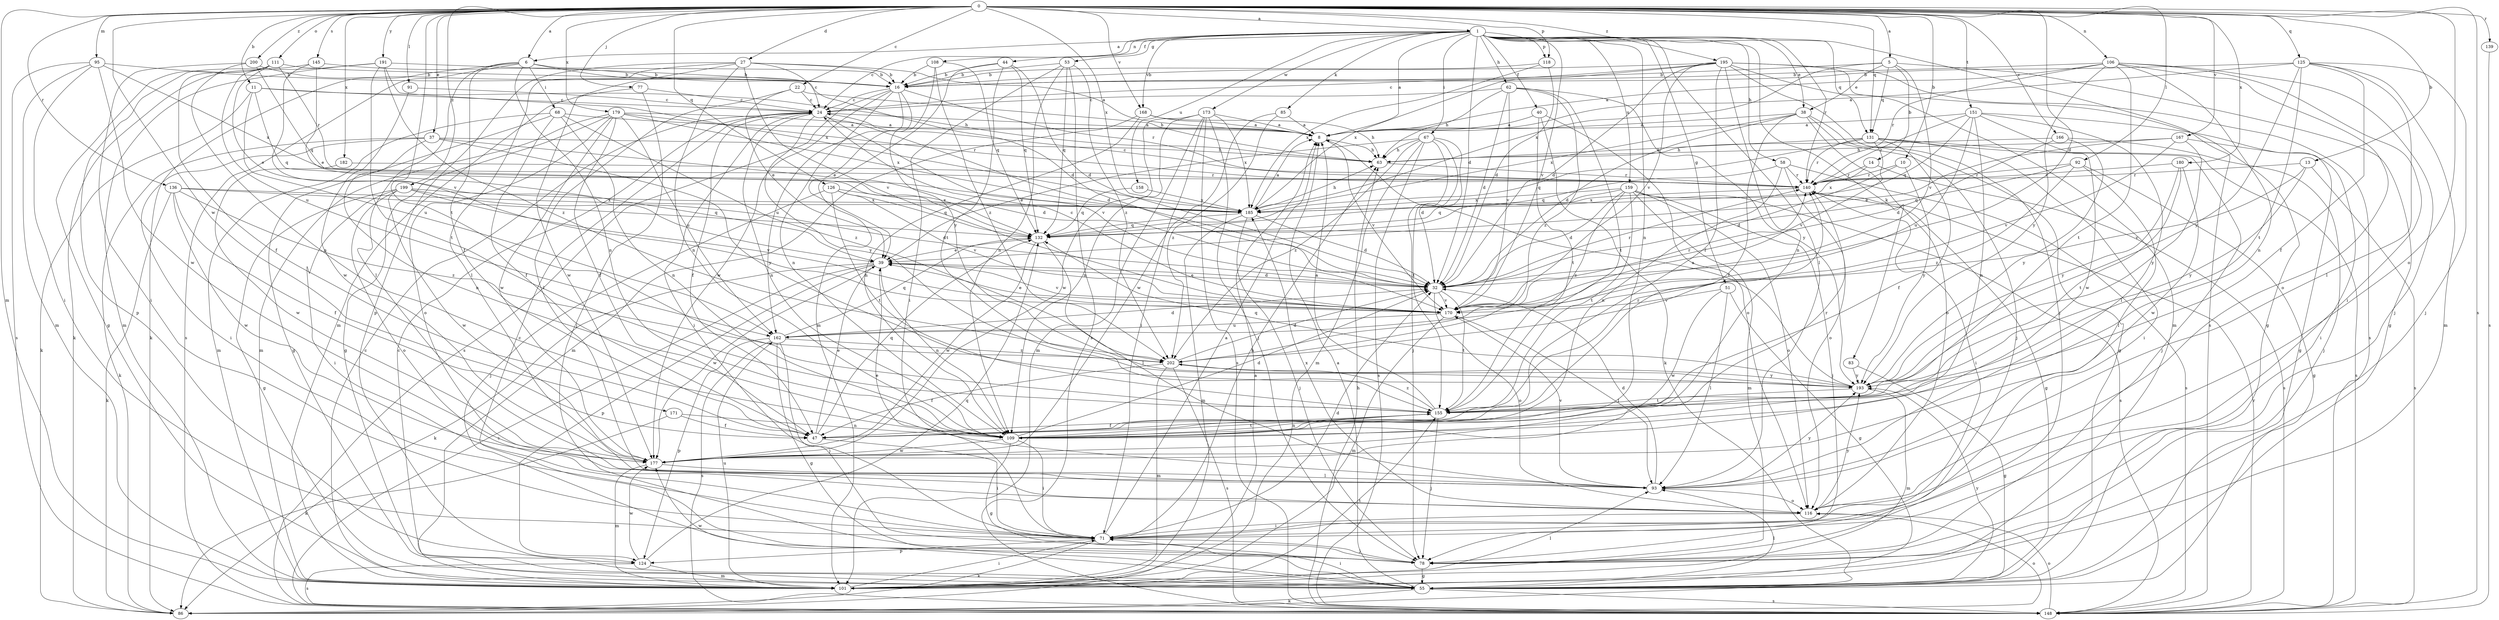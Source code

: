 strict digraph  {
0;
1;
5;
6;
8;
10;
11;
13;
14;
16;
22;
24;
27;
32;
37;
38;
39;
40;
44;
47;
51;
53;
55;
58;
62;
63;
67;
68;
71;
77;
78;
83;
85;
86;
91;
92;
93;
95;
101;
106;
108;
109;
111;
116;
118;
124;
125;
126;
131;
132;
136;
139;
140;
145;
148;
151;
155;
158;
159;
162;
166;
167;
168;
170;
171;
173;
177;
179;
180;
182;
185;
191;
193;
195;
199;
200;
202;
0 -> 1  [label=a];
0 -> 5  [label=a];
0 -> 6  [label=a];
0 -> 10  [label=b];
0 -> 11  [label=b];
0 -> 13  [label=b];
0 -> 22  [label=c];
0 -> 27  [label=d];
0 -> 32  [label=d];
0 -> 37  [label=e];
0 -> 77  [label=j];
0 -> 91  [label=l];
0 -> 92  [label=l];
0 -> 95  [label=m];
0 -> 101  [label=m];
0 -> 106  [label=n];
0 -> 111  [label=o];
0 -> 116  [label=o];
0 -> 118  [label=p];
0 -> 125  [label=q];
0 -> 126  [label=q];
0 -> 131  [label=q];
0 -> 136  [label=r];
0 -> 139  [label=r];
0 -> 145  [label=s];
0 -> 148  [label=s];
0 -> 151  [label=t];
0 -> 155  [label=t];
0 -> 166  [label=v];
0 -> 167  [label=v];
0 -> 168  [label=v];
0 -> 171  [label=w];
0 -> 179  [label=x];
0 -> 180  [label=x];
0 -> 182  [label=x];
0 -> 185  [label=x];
0 -> 191  [label=y];
0 -> 195  [label=z];
0 -> 199  [label=z];
0 -> 200  [label=z];
1 -> 6  [label=a];
1 -> 8  [label=a];
1 -> 24  [label=c];
1 -> 32  [label=d];
1 -> 38  [label=e];
1 -> 40  [label=f];
1 -> 44  [label=f];
1 -> 51  [label=g];
1 -> 53  [label=g];
1 -> 58  [label=h];
1 -> 62  [label=h];
1 -> 67  [label=i];
1 -> 83  [label=k];
1 -> 85  [label=k];
1 -> 93  [label=l];
1 -> 108  [label=n];
1 -> 109  [label=n];
1 -> 118  [label=p];
1 -> 131  [label=q];
1 -> 140  [label=r];
1 -> 148  [label=s];
1 -> 158  [label=u];
1 -> 159  [label=u];
1 -> 168  [label=v];
1 -> 170  [label=v];
1 -> 173  [label=w];
5 -> 14  [label=b];
5 -> 16  [label=b];
5 -> 38  [label=e];
5 -> 55  [label=g];
5 -> 131  [label=q];
5 -> 170  [label=v];
5 -> 185  [label=x];
6 -> 16  [label=b];
6 -> 32  [label=d];
6 -> 47  [label=f];
6 -> 68  [label=i];
6 -> 86  [label=k];
6 -> 93  [label=l];
6 -> 109  [label=n];
6 -> 148  [label=s];
8 -> 63  [label=h];
8 -> 170  [label=v];
10 -> 32  [label=d];
10 -> 140  [label=r];
10 -> 193  [label=y];
11 -> 24  [label=c];
11 -> 63  [label=h];
11 -> 86  [label=k];
11 -> 132  [label=q];
11 -> 162  [label=u];
13 -> 140  [label=r];
13 -> 148  [label=s];
13 -> 170  [label=v];
13 -> 193  [label=y];
14 -> 140  [label=r];
14 -> 148  [label=s];
14 -> 185  [label=x];
16 -> 24  [label=c];
16 -> 39  [label=e];
16 -> 109  [label=n];
16 -> 140  [label=r];
16 -> 148  [label=s];
16 -> 162  [label=u];
16 -> 177  [label=w];
22 -> 24  [label=c];
22 -> 39  [label=e];
22 -> 63  [label=h];
22 -> 93  [label=l];
24 -> 8  [label=a];
24 -> 32  [label=d];
24 -> 47  [label=f];
24 -> 71  [label=i];
24 -> 109  [label=n];
24 -> 170  [label=v];
24 -> 193  [label=y];
27 -> 8  [label=a];
27 -> 16  [label=b];
27 -> 24  [label=c];
27 -> 93  [label=l];
27 -> 101  [label=m];
27 -> 109  [label=n];
27 -> 124  [label=p];
27 -> 170  [label=v];
32 -> 39  [label=e];
32 -> 116  [label=o];
32 -> 140  [label=r];
32 -> 155  [label=t];
32 -> 170  [label=v];
37 -> 32  [label=d];
37 -> 63  [label=h];
37 -> 71  [label=i];
37 -> 86  [label=k];
37 -> 109  [label=n];
37 -> 193  [label=y];
38 -> 8  [label=a];
38 -> 32  [label=d];
38 -> 47  [label=f];
38 -> 55  [label=g];
38 -> 78  [label=j];
38 -> 116  [label=o];
38 -> 185  [label=x];
39 -> 32  [label=d];
39 -> 86  [label=k];
39 -> 109  [label=n];
39 -> 124  [label=p];
39 -> 148  [label=s];
39 -> 170  [label=v];
39 -> 177  [label=w];
40 -> 8  [label=a];
40 -> 86  [label=k];
40 -> 116  [label=o];
40 -> 155  [label=t];
44 -> 16  [label=b];
44 -> 32  [label=d];
44 -> 101  [label=m];
44 -> 132  [label=q];
44 -> 155  [label=t];
47 -> 39  [label=e];
47 -> 71  [label=i];
47 -> 132  [label=q];
51 -> 55  [label=g];
51 -> 93  [label=l];
51 -> 170  [label=v];
51 -> 177  [label=w];
53 -> 16  [label=b];
53 -> 71  [label=i];
53 -> 109  [label=n];
53 -> 132  [label=q];
53 -> 148  [label=s];
53 -> 202  [label=z];
55 -> 8  [label=a];
55 -> 24  [label=c];
55 -> 71  [label=i];
55 -> 86  [label=k];
55 -> 93  [label=l];
55 -> 148  [label=s];
55 -> 177  [label=w];
55 -> 193  [label=y];
58 -> 109  [label=n];
58 -> 116  [label=o];
58 -> 132  [label=q];
58 -> 140  [label=r];
58 -> 148  [label=s];
62 -> 24  [label=c];
62 -> 32  [label=d];
62 -> 63  [label=h];
62 -> 155  [label=t];
62 -> 170  [label=v];
62 -> 193  [label=y];
62 -> 202  [label=z];
63 -> 140  [label=r];
67 -> 32  [label=d];
67 -> 39  [label=e];
67 -> 63  [label=h];
67 -> 78  [label=j];
67 -> 101  [label=m];
67 -> 148  [label=s];
67 -> 155  [label=t];
67 -> 202  [label=z];
68 -> 8  [label=a];
68 -> 47  [label=f];
68 -> 55  [label=g];
68 -> 101  [label=m];
68 -> 109  [label=n];
68 -> 202  [label=z];
71 -> 8  [label=a];
71 -> 32  [label=d];
71 -> 63  [label=h];
71 -> 78  [label=j];
71 -> 86  [label=k];
71 -> 124  [label=p];
77 -> 24  [label=c];
77 -> 78  [label=j];
77 -> 177  [label=w];
78 -> 24  [label=c];
78 -> 55  [label=g];
83 -> 55  [label=g];
83 -> 193  [label=y];
85 -> 8  [label=a];
85 -> 177  [label=w];
85 -> 202  [label=z];
86 -> 8  [label=a];
86 -> 116  [label=o];
91 -> 24  [label=c];
91 -> 177  [label=w];
92 -> 55  [label=g];
92 -> 93  [label=l];
92 -> 132  [label=q];
92 -> 140  [label=r];
92 -> 202  [label=z];
93 -> 32  [label=d];
93 -> 39  [label=e];
93 -> 116  [label=o];
93 -> 170  [label=v];
93 -> 193  [label=y];
95 -> 16  [label=b];
95 -> 71  [label=i];
95 -> 101  [label=m];
95 -> 148  [label=s];
95 -> 177  [label=w];
95 -> 185  [label=x];
101 -> 24  [label=c];
101 -> 71  [label=i];
101 -> 93  [label=l];
101 -> 155  [label=t];
101 -> 162  [label=u];
106 -> 8  [label=a];
106 -> 16  [label=b];
106 -> 71  [label=i];
106 -> 78  [label=j];
106 -> 109  [label=n];
106 -> 116  [label=o];
106 -> 140  [label=r];
106 -> 155  [label=t];
106 -> 193  [label=y];
108 -> 16  [label=b];
108 -> 132  [label=q];
108 -> 193  [label=y];
108 -> 202  [label=z];
109 -> 32  [label=d];
109 -> 55  [label=g];
109 -> 71  [label=i];
109 -> 140  [label=r];
109 -> 155  [label=t];
109 -> 177  [label=w];
111 -> 16  [label=b];
111 -> 39  [label=e];
111 -> 47  [label=f];
111 -> 55  [label=g];
111 -> 140  [label=r];
111 -> 162  [label=u];
116 -> 71  [label=i];
116 -> 185  [label=x];
116 -> 193  [label=y];
118 -> 16  [label=b];
118 -> 32  [label=d];
118 -> 185  [label=x];
124 -> 101  [label=m];
124 -> 132  [label=q];
124 -> 148  [label=s];
124 -> 177  [label=w];
125 -> 8  [label=a];
125 -> 16  [label=b];
125 -> 47  [label=f];
125 -> 78  [label=j];
125 -> 93  [label=l];
125 -> 101  [label=m];
125 -> 155  [label=t];
125 -> 193  [label=y];
126 -> 78  [label=j];
126 -> 132  [label=q];
126 -> 155  [label=t];
126 -> 170  [label=v];
126 -> 185  [label=x];
131 -> 47  [label=f];
131 -> 63  [label=h];
131 -> 71  [label=i];
131 -> 78  [label=j];
131 -> 132  [label=q];
131 -> 140  [label=r];
131 -> 148  [label=s];
131 -> 170  [label=v];
132 -> 39  [label=e];
132 -> 93  [label=l];
132 -> 177  [label=w];
136 -> 47  [label=f];
136 -> 86  [label=k];
136 -> 132  [label=q];
136 -> 177  [label=w];
136 -> 185  [label=x];
136 -> 202  [label=z];
139 -> 148  [label=s];
140 -> 24  [label=c];
140 -> 55  [label=g];
140 -> 71  [label=i];
140 -> 185  [label=x];
145 -> 16  [label=b];
145 -> 39  [label=e];
145 -> 124  [label=p];
145 -> 170  [label=v];
148 -> 63  [label=h];
148 -> 116  [label=o];
148 -> 140  [label=r];
151 -> 8  [label=a];
151 -> 55  [label=g];
151 -> 93  [label=l];
151 -> 109  [label=n];
151 -> 132  [label=q];
151 -> 140  [label=r];
151 -> 162  [label=u];
151 -> 177  [label=w];
155 -> 8  [label=a];
155 -> 47  [label=f];
155 -> 78  [label=j];
155 -> 109  [label=n];
155 -> 140  [label=r];
155 -> 202  [label=z];
158 -> 132  [label=q];
158 -> 185  [label=x];
159 -> 32  [label=d];
159 -> 78  [label=j];
159 -> 101  [label=m];
159 -> 116  [label=o];
159 -> 132  [label=q];
159 -> 148  [label=s];
159 -> 155  [label=t];
159 -> 185  [label=x];
159 -> 202  [label=z];
162 -> 32  [label=d];
162 -> 55  [label=g];
162 -> 78  [label=j];
162 -> 124  [label=p];
162 -> 132  [label=q];
162 -> 148  [label=s];
162 -> 202  [label=z];
166 -> 32  [label=d];
166 -> 63  [label=h];
166 -> 78  [label=j];
166 -> 193  [label=y];
167 -> 39  [label=e];
167 -> 63  [label=h];
167 -> 71  [label=i];
167 -> 170  [label=v];
167 -> 193  [label=y];
168 -> 8  [label=a];
168 -> 63  [label=h];
168 -> 101  [label=m];
168 -> 109  [label=n];
170 -> 24  [label=c];
170 -> 39  [label=e];
170 -> 93  [label=l];
170 -> 101  [label=m];
170 -> 140  [label=r];
170 -> 162  [label=u];
171 -> 47  [label=f];
171 -> 86  [label=k];
171 -> 109  [label=n];
173 -> 8  [label=a];
173 -> 71  [label=i];
173 -> 78  [label=j];
173 -> 101  [label=m];
173 -> 109  [label=n];
173 -> 148  [label=s];
173 -> 177  [label=w];
173 -> 185  [label=x];
177 -> 93  [label=l];
177 -> 101  [label=m];
179 -> 8  [label=a];
179 -> 47  [label=f];
179 -> 55  [label=g];
179 -> 101  [label=m];
179 -> 116  [label=o];
179 -> 140  [label=r];
179 -> 162  [label=u];
179 -> 177  [label=w];
179 -> 185  [label=x];
180 -> 140  [label=r];
180 -> 155  [label=t];
180 -> 177  [label=w];
180 -> 193  [label=y];
182 -> 140  [label=r];
182 -> 177  [label=w];
185 -> 8  [label=a];
185 -> 32  [label=d];
185 -> 63  [label=h];
185 -> 78  [label=j];
185 -> 101  [label=m];
185 -> 132  [label=q];
191 -> 16  [label=b];
191 -> 86  [label=k];
191 -> 101  [label=m];
191 -> 155  [label=t];
191 -> 185  [label=x];
191 -> 202  [label=z];
193 -> 8  [label=a];
193 -> 101  [label=m];
193 -> 132  [label=q];
193 -> 155  [label=t];
195 -> 16  [label=b];
195 -> 24  [label=c];
195 -> 32  [label=d];
195 -> 47  [label=f];
195 -> 55  [label=g];
195 -> 78  [label=j];
195 -> 101  [label=m];
195 -> 109  [label=n];
195 -> 148  [label=s];
195 -> 170  [label=v];
195 -> 185  [label=x];
199 -> 32  [label=d];
199 -> 55  [label=g];
199 -> 71  [label=i];
199 -> 116  [label=o];
199 -> 170  [label=v];
199 -> 177  [label=w];
199 -> 185  [label=x];
200 -> 16  [label=b];
200 -> 71  [label=i];
200 -> 109  [label=n];
200 -> 132  [label=q];
202 -> 32  [label=d];
202 -> 47  [label=f];
202 -> 101  [label=m];
202 -> 148  [label=s];
202 -> 193  [label=y];
}
